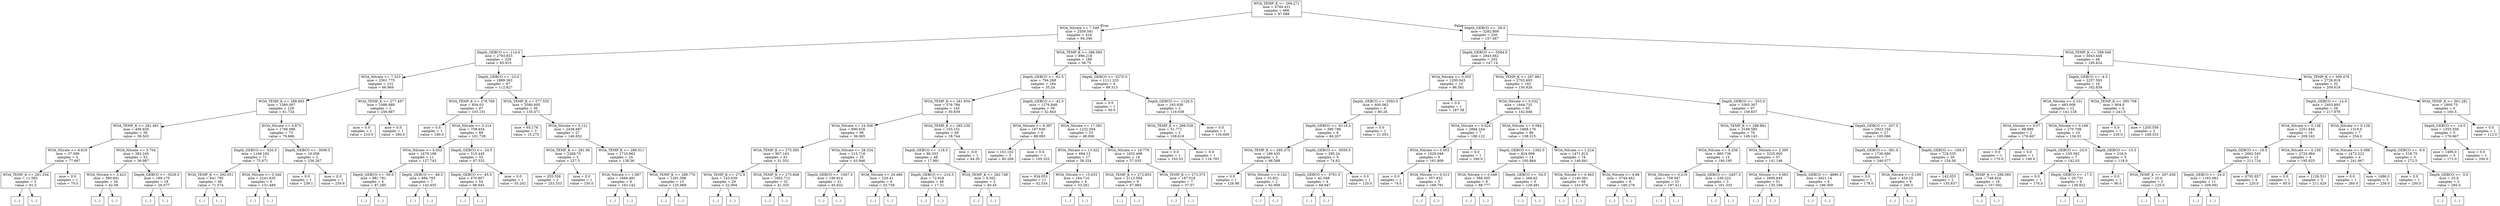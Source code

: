 digraph Tree {
node [shape=box] ;
0 [label="WOA_TEMP_K <= 294.271\nmse = 4789.431\nsamples = 666\nvalue = 97.088"] ;
1 [label="WOA_Nitrate <= 7.549\nmse = 2556.581\nsamples = 416\nvalue = 64.346"] ;
0 -> 1 [labeldistance=2.5, labelangle=45, headlabel="True"] ;
2 [label="Depth_GEBCO <= -114.0\nmse = 2793.833\nsamples = 228\nvalue = 85.915"] ;
1 -> 2 ;
3 [label="WOA_Nitrate <= 7.323\nmse = 2561.775\nsamples = 131\nvalue = 66.969"] ;
2 -> 3 ;
4 [label="WOA_TEMP_K <= 288.805\nmse = 1580.007\nsamples = 129\nvalue = 61.724"] ;
3 -> 4 ;
5 [label="WOA_TEMP_K <= 281.491\nmse = 456.926\nsamples = 56\nvalue = 39.503"] ;
4 -> 5 ;
6 [label="WOA_Nitrate <= 6.819\nmse = 37.099\nsamples = 4\nvalue = 77.667"] ;
5 -> 6 ;
7 [label="WOA_TEMP_K <= 281.254\nmse = 11.565\nsamples = 3\nvalue = 81.5"] ;
6 -> 7 ;
8 [label="(...)"] ;
7 -> 8 ;
11 [label="(...)"] ;
7 -> 11 ;
12 [label="mse = 0.0\nsamples = 1\nvalue = 70.0"] ;
6 -> 12 ;
13 [label="WOA_Nitrate <= 3.704\nmse = 382.245\nsamples = 52\nvalue = 36.987"] ;
5 -> 13 ;
14 [label="WOA_Nitrate <= 3.423\nmse = 390.841\nsamples = 34\nvalue = 42.09"] ;
13 -> 14 ;
15 [label="(...)"] ;
14 -> 15 ;
66 [label="(...)"] ;
14 -> 66 ;
71 [label="Depth_GEBCO <= -3529.0\nmse = 189.175\nsamples = 18\nvalue = 26.077"] ;
13 -> 71 ;
72 [label="(...)"] ;
71 -> 72 ;
77 [label="(...)"] ;
71 -> 77 ;
88 [label="WOA_Nitrate <= 4.875\nmse = 1766.086\nsamples = 73\nvalue = 79.686"] ;
4 -> 88 ;
89 [label="Depth_GEBCO <= -520.5\nmse = 1166.182\nsamples = 71\nvalue = 75.671"] ;
88 -> 89 ;
90 [label="WOA_TEMP_K <= 292.051\nmse = 841.795\nsamples = 66\nvalue = 71.574"] ;
89 -> 90 ;
91 [label="(...)"] ;
90 -> 91 ;
146 [label="(...)"] ;
90 -> 146 ;
201 [label="WOA_Nitrate <= 0.346\nmse = 2241.635\nsamples = 5\nvalue = 131.489"] ;
89 -> 201 ;
202 [label="(...)"] ;
201 -> 202 ;
205 [label="(...)"] ;
201 -> 205 ;
210 [label="Depth_GEBCO <= -3006.5\nmse = 16.056\nsamples = 2\nvalue = 236.267"] ;
88 -> 210 ;
211 [label="mse = 0.0\nsamples = 1\nvalue = 239.1"] ;
210 -> 211 ;
212 [label="mse = 0.0\nsamples = 1\nvalue = 230.6"] ;
210 -> 212 ;
213 [label="WOA_TEMP_K <= 277.497\nmse = 1088.889\nsamples = 2\nvalue = 256.667"] ;
3 -> 213 ;
214 [label="mse = 0.0\nsamples = 1\nvalue = 210.0"] ;
213 -> 214 ;
215 [label="mse = 0.0\nsamples = 1\nvalue = 280.0"] ;
213 -> 215 ;
216 [label="Depth_GEBCO <= -23.0\nmse = 1889.362\nsamples = 97\nvalue = 112.827"] ;
2 -> 216 ;
217 [label="WOA_TEMP_K <= 278.769\nmse = 854.03\nsamples = 67\nvalue = 103.151"] ;
216 -> 217 ;
218 [label="mse = 0.0\nsamples = 1\nvalue = 180.0"] ;
217 -> 218 ;
219 [label="WOA_Nitrate <= 0.214\nmse = 758.454\nsamples = 66\nvalue = 101.728"] ;
217 -> 219 ;
220 [label="WOA_Nitrate <= 0.052\nmse = 1479.198\nsamples = 11\nvalue = 127.743"] ;
219 -> 220 ;
221 [label="Depth_GEBCO <= -59.0\nmse = 881.781\nsamples = 4\nvalue = 87.285"] ;
220 -> 221 ;
222 [label="(...)"] ;
221 -> 222 ;
225 [label="(...)"] ;
221 -> 225 ;
226 [label="Depth_GEBCO <= -48.5\nmse = 884.793\nsamples = 7\nvalue = 142.455"] ;
220 -> 226 ;
227 [label="(...)"] ;
226 -> 227 ;
230 [label="(...)"] ;
226 -> 230 ;
235 [label="Depth_GEBCO <= -24.5\nmse = 515.445\nsamples = 55\nvalue = 97.532"] ;
219 -> 235 ;
236 [label="Depth_GEBCO <= -45.5\nmse = 470.907\nsamples = 54\nvalue = 98.943"] ;
235 -> 236 ;
237 [label="(...)"] ;
236 -> 237 ;
274 [label="(...)"] ;
236 -> 274 ;
325 [label="mse = 0.0\nsamples = 1\nvalue = 55.202"] ;
235 -> 325 ;
326 [label="WOA_TEMP_K <= 277.555\nmse = 3580.605\nsamples = 30\nvalue = 135.471"] ;
216 -> 326 ;
327 [label="mse = 65.176\nsamples = 3\nvalue = 15.275"] ;
326 -> 327 ;
328 [label="WOA_Nitrate <= 0.121\nmse = 2438.687\nsamples = 27\nvalue = 146.652"] ;
326 -> 328 ;
329 [label="WOA_TEMP_K <= 291.06\nmse = 2268.75\nsamples = 3\nvalue = 227.5"] ;
328 -> 329 ;
330 [label="mse = 355.556\nsamples = 2\nvalue = 253.333"] ;
329 -> 330 ;
331 [label="mse = 0.0\nsamples = 1\nvalue = 150.0"] ;
329 -> 331 ;
332 [label="WOA_TEMP_K <= 289.511\nmse = 1716.962\nsamples = 24\nvalue = 138.36"] ;
328 -> 332 ;
333 [label="WOA_Nitrate <= 1.067\nmse = 1666.481\nsamples = 9\nvalue = 163.142"] ;
332 -> 333 ;
334 [label="(...)"] ;
333 -> 334 ;
337 [label="(...)"] ;
333 -> 337 ;
350 [label="WOA_TEMP_K <= 289.776\nmse = 1281.596\nsamples = 15\nvalue = 125.969"] ;
332 -> 350 ;
351 [label="(...)"] ;
350 -> 351 ;
352 [label="(...)"] ;
350 -> 352 ;
377 [label="WOA_TEMP_K <= 286.095\nmse = 896.218\nsamples = 188\nvalue = 36.75"] ;
1 -> 377 ;
378 [label="Depth_GEBCO <= -61.5\nmse = 794.268\nsamples = 184\nvalue = 35.24"] ;
377 -> 378 ;
379 [label="WOA_TEMP_K <= 281.954\nmse = 576.784\nsamples = 145\nvalue = 30.839"] ;
378 -> 379 ;
380 [label="WOA_Nitrate <= 24.506\nmse = 690.916\nsamples = 96\nvalue = 36.065"] ;
379 -> 380 ;
381 [label="WOA_TEMP_K <= 275.585\nmse = 907.163\nsamples = 61\nvalue = 31.551"] ;
380 -> 381 ;
382 [label="WOA_TEMP_K <= 272.9\nmse = 143.039\nsamples = 29\nvalue = 22.994"] ;
381 -> 382 ;
383 [label="(...)"] ;
382 -> 383 ;
400 [label="(...)"] ;
382 -> 400 ;
439 [label="WOA_TEMP_K <= 275.848\nmse = 1602.712\nsamples = 32\nvalue = 41.355"] ;
381 -> 439 ;
440 [label="(...)"] ;
439 -> 440 ;
441 [label="(...)"] ;
439 -> 441 ;
498 [label="WOA_Nitrate <= 28.334\nmse = 215.718\nsamples = 35\nvalue = 43.946"] ;
380 -> 498 ;
499 [label="Depth_GEBCO <= -1947.5\nmse = 180.914\nsamples = 31\nvalue = 45.632"] ;
498 -> 499 ;
500 [label="(...)"] ;
499 -> 500 ;
519 [label="(...)"] ;
499 -> 519 ;
554 [label="WOA_Nitrate <= 29.486\nmse = 229.41\nsamples = 4\nvalue = 25.739"] ;
498 -> 554 ;
555 [label="(...)"] ;
554 -> 555 ;
560 [label="(...)"] ;
554 -> 560 ;
561 [label="WOA_TEMP_K <= 285.239\nmse = 103.151\nsamples = 49\nvalue = 18.744"] ;
379 -> 561 ;
562 [label="Depth_GEBCO <= -118.5\nmse = 86.333\nsamples = 48\nvalue = 17.991"] ;
561 -> 562 ;
563 [label="Depth_GEBCO <= -216.5\nmse = 72.918\nsamples = 46\nvalue = 17.31"] ;
562 -> 563 ;
564 [label="(...)"] ;
563 -> 564 ;
603 [label="(...)"] ;
563 -> 603 ;
616 [label="WOA_TEMP_K <= 282.748\nmse = 9.302\nsamples = 2\nvalue = 40.45"] ;
562 -> 616 ;
617 [label="(...)"] ;
616 -> 617 ;
618 [label="(...)"] ;
616 -> 618 ;
619 [label="mse = -0.0\nsamples = 1\nvalue = 44.35"] ;
561 -> 619 ;
620 [label="Depth_GEBCO <= -42.5\nmse = 1276.848\nsamples = 39\nvalue = 52.843"] ;
378 -> 620 ;
621 [label="WOA_Nitrate <= 8.387\nmse = 187.636\nsamples = 6\nvalue = 88.083"] ;
620 -> 621 ;
622 [label="mse = 161.102\nsamples = 5\nvalue = 85.209"] ;
621 -> 622 ;
623 [label="mse = 0.0\nsamples = 1\nvalue = 105.325"] ;
621 -> 623 ;
624 [label="WOA_Nitrate <= 17.381\nmse = 1232.504\nsamples = 33\nvalue = 48.006"] ;
620 -> 624 ;
625 [label="WOA_Nitrate <= 13.422\nmse = 694.13\nsamples = 17\nvalue = 39.324"] ;
624 -> 625 ;
626 [label="mse = 934.053\nsamples = 11\nvalue = 42.534"] ;
625 -> 626 ;
627 [label="WOA_Nitrate <= 15.633\nmse = 184.716\nsamples = 6\nvalue = 33.261"] ;
625 -> 627 ;
628 [label="(...)"] ;
627 -> 628 ;
629 [label="(...)"] ;
627 -> 629 ;
632 [label="WOA_Nitrate <= 19.779\nmse = 1632.498\nsamples = 16\nvalue = 57.035"] ;
624 -> 632 ;
633 [label="WOA_TEMP_K <= 272.853\nmse = 2112.564\nsamples = 9\nvalue = 67.985"] ;
632 -> 633 ;
634 [label="(...)"] ;
633 -> 634 ;
635 [label="(...)"] ;
633 -> 635 ;
636 [label="WOA_TEMP_K <= 273.375\nmse = 187.016\nsamples = 7\nvalue = 37.57"] ;
632 -> 636 ;
637 [label="(...)"] ;
636 -> 637 ;
646 [label="(...)"] ;
636 -> 646 ;
647 [label="Depth_GEBCO <= -5270.0\nmse = 1111.233\nsamples = 4\nvalue = 99.313"] ;
377 -> 647 ;
648 [label="mse = 0.0\nsamples = 1\nvalue = 50.0"] ;
647 -> 648 ;
649 [label="Depth_GEBCO <= -1126.5\nmse = 193.938\nsamples = 3\nvalue = 119.038"] ;
647 -> 649 ;
650 [label="WOA_TEMP_K <= 288.539\nmse = 51.771\nsamples = 2\nvalue = 108.618"] ;
649 -> 650 ;
651 [label="mse = 0.0\nsamples = 1\nvalue = 103.53"] ;
650 -> 651 ;
652 [label="mse = -0.0\nsamples = 1\nvalue = 118.793"] ;
650 -> 652 ;
653 [label="mse = 0.0\nsamples = 1\nvalue = 134.669"] ;
649 -> 653 ;
654 [label="Depth_GEBCO <= -26.0\nmse = 3282.809\nsamples = 250\nvalue = 157.487"] ;
0 -> 654 [labeldistance=2.5, labelangle=-45, headlabel="False"] ;
655 [label="Depth_GEBCO <= -5584.0\nmse = 2843.662\nsamples = 202\nvalue = 147.14"] ;
654 -> 655 ;
656 [label="WOA_Nitrate <= 0.355\nmse = 1200.043\nsamples = 10\nvalue = 86.561"] ;
655 -> 656 ;
657 [label="Depth_GEBCO <= -5593.0\nmse = 600.062\nsamples = 9\nvalue = 80.26"] ;
656 -> 657 ;
658 [label="Depth_GEBCO <= -6118.5\nmse = 390.786\nsamples = 8\nvalue = 84.207"] ;
657 -> 658 ;
659 [label="WOA_TEMP_K <= 295.375\nmse = 189.435\nsamples = 3\nvalue = 98.588"] ;
658 -> 659 ;
660 [label="mse = 0.0\nsamples = 1\nvalue = 126.98"] ;
659 -> 660 ;
661 [label="WOA_Nitrate <= 0.142\nmse = 33.851\nsamples = 2\nvalue = 92.909"] ;
659 -> 661 ;
662 [label="(...)"] ;
661 -> 662 ;
663 [label="(...)"] ;
661 -> 663 ;
664 [label="Depth_GEBCO <= -5659.5\nmse = 295.24\nsamples = 5\nvalue = 74.62"] ;
658 -> 664 ;
665 [label="Depth_GEBCO <= -5761.0\nmse = 42.548\nsamples = 4\nvalue = 68.947"] ;
664 -> 665 ;
666 [label="(...)"] ;
665 -> 666 ;
667 [label="(...)"] ;
665 -> 667 ;
668 [label="mse = 0.0\nsamples = 1\nvalue = 120.0"] ;
664 -> 668 ;
669 [label="mse = 0.0\nsamples = 1\nvalue = 21.053"] ;
657 -> 669 ;
670 [label="mse = 0.0\nsamples = 1\nvalue = 187.38"] ;
656 -> 670 ;
671 [label="WOA_TEMP_K <= 297.981\nmse = 2702.693\nsamples = 192\nvalue = 150.926"] ;
655 -> 671 ;
672 [label="WOA_Nitrate <= 0.032\nmse = 1944.732\nsamples = 95\nvalue = 142.646"] ;
671 -> 672 ;
673 [label="WOA_Nitrate <= 0.024\nmse = 2894.244\nsamples = 7\nvalue = 180.122"] ;
672 -> 673 ;
674 [label="WOA_Nitrate <= 0.003\nmse = 1029.048\nsamples = 6\nvalue = 161.809"] ;
673 -> 674 ;
675 [label="mse = 0.0\nsamples = 1\nvalue = 74.0"] ;
674 -> 675 ;
676 [label="WOA_Nitrate <= 0.013\nmse = 357.932\nsamples = 5\nvalue = 169.791"] ;
674 -> 676 ;
677 [label="(...)"] ;
676 -> 677 ;
682 [label="(...)"] ;
676 -> 682 ;
685 [label="mse = 0.0\nsamples = 1\nvalue = 290.0"] ;
673 -> 685 ;
686 [label="WOA_Nitrate <= 0.084\nmse = 1668.176\nsamples = 88\nvalue = 138.515"] ;
672 -> 686 ;
687 [label="Depth_GEBCO <= -1362.0\nmse = 824.996\nsamples = 14\nvalue = 100.864"] ;
686 -> 687 ;
688 [label="WOA_Nitrate <= 0.048\nmse = 588.305\nsamples = 9\nvalue = 88.777"] ;
687 -> 688 ;
689 [label="(...)"] ;
688 -> 689 ;
694 [label="(...)"] ;
688 -> 694 ;
705 [label="Depth_GEBCO <= -54.5\nmse = 268.82\nsamples = 5\nvalue = 128.491"] ;
687 -> 705 ;
706 [label="(...)"] ;
705 -> 706 ;
711 [label="(...)"] ;
705 -> 711 ;
712 [label="WOA_Nitrate <= 1.224\nmse = 1471.815\nsamples = 74\nvalue = 146.841"] ;
686 -> 712 ;
713 [label="WOA_Nitrate <= 0.463\nmse = 1140.561\nsamples = 68\nvalue = 143.674"] ;
712 -> 713 ;
714 [label="(...)"] ;
713 -> 714 ;
799 [label="(...)"] ;
713 -> 799 ;
820 [label="WOA_Nitrate <= 4.88\nmse = 3744.462\nsamples = 6\nvalue = 180.278"] ;
712 -> 820 ;
821 [label="(...)"] ;
820 -> 821 ;
830 [label="(...)"] ;
820 -> 830 ;
831 [label="Depth_GEBCO <= -553.0\nmse = 3365.307\nsamples = 97\nvalue = 159.837"] ;
671 -> 831 ;
832 [label="WOA_TEMP_K <= 298.891\nmse = 3168.585\nsamples = 70\nvalue = 149.143"] ;
831 -> 832 ;
833 [label="WOA_Nitrate <= 0.256\nmse = 860.736\nsamples = 13\nvalue = 190.195"] ;
832 -> 833 ;
834 [label="WOA_Nitrate <= 0.219\nmse = 758.047\nsamples = 10\nvalue = 197.411"] ;
833 -> 834 ;
835 [label="(...)"] ;
834 -> 835 ;
850 [label="(...)"] ;
834 -> 850 ;
851 [label="Depth_GEBCO <= -2407.5\nmse = 230.222\nsamples = 3\nvalue = 161.333"] ;
833 -> 851 ;
852 [label="(...)"] ;
851 -> 852 ;
855 [label="(...)"] ;
851 -> 855 ;
856 [label="WOA_Nitrate <= 2.395\nmse = 3225.905\nsamples = 57\nvalue = 141.146"] ;
832 -> 856 ;
857 [label="WOA_Nitrate <= 0.063\nmse = 2695.845\nsamples = 51\nvalue = 135.168"] ;
856 -> 857 ;
858 [label="(...)"] ;
857 -> 858 ;
883 [label="(...)"] ;
857 -> 883 ;
952 [label="Depth_GEBCO <= -4890.5\nmse = 4921.14\nsamples = 6\nvalue = 186.309"] ;
856 -> 952 ;
953 [label="(...)"] ;
952 -> 953 ;
956 [label="(...)"] ;
952 -> 956 ;
963 [label="Depth_GEBCO <= -207.5\nmse = 2923.104\nsamples = 27\nvalue = 185.066"] ;
831 -> 963 ;
964 [label="Depth_GEBCO <= -381.0\nmse = 1736.686\nsamples = 7\nvalue = 246.077"] ;
963 -> 964 ;
965 [label="mse = 0.0\nsamples = 1\nvalue = 178.0"] ;
964 -> 965 ;
966 [label="WOA_Nitrate <= 0.109\nmse = 450.25\nsamples = 6\nvalue = 266.5"] ;
964 -> 966 ;
967 [label="(...)"] ;
966 -> 967 ;
972 [label="(...)"] ;
966 -> 972 ;
975 [label="Depth_GEBCO <= -169.5\nmse = 724.535\nsamples = 20\nvalue = 154.56"] ;
963 -> 975 ;
976 [label="mse = 142.053\nsamples = 2\nvalue = 135.837"] ;
975 -> 976 ;
977 [label="WOA_TEMP_K <= 298.385\nmse = 748.824\nsamples = 18\nvalue = 157.002"] ;
975 -> 977 ;
978 [label="(...)"] ;
977 -> 978 ;
993 [label="(...)"] ;
977 -> 993 ;
1006 [label="WOA_TEMP_K <= 298.546\nmse = 3043.449\nsamples = 48\nvalue = 195.824"] ;
654 -> 1006 ;
1007 [label="Depth_GEBCO <= -4.5\nmse = 2257.593\nsamples = 16\nvalue = 162.839"] ;
1006 -> 1007 ;
1008 [label="WOA_Nitrate <= 0.101\nmse = 493.008\nsamples = 12\nvalue = 141.128"] ;
1007 -> 1008 ;
1009 [label="WOA_Nitrate <= 0.07\nmse = 88.889\nsamples = 2\nvalue = 176.667"] ;
1008 -> 1009 ;
1010 [label="mse = 0.0\nsamples = 1\nvalue = 170.0"] ;
1009 -> 1010 ;
1011 [label="mse = 0.0\nsamples = 1\nvalue = 190.0"] ;
1009 -> 1011 ;
1012 [label="WOA_Nitrate <= 0.166\nmse = 270.708\nsamples = 10\nvalue = 134.02"] ;
1008 -> 1012 ;
1013 [label="Depth_GEBCO <= -24.0\nmse = 105.582\nsamples = 7\nvalue = 142.03"] ;
1012 -> 1013 ;
1014 [label="mse = 0.0\nsamples = 1\nvalue = 170.0"] ;
1013 -> 1014 ;
1015 [label="Depth_GEBCO <= -17.5\nmse = 20.731\nsamples = 6\nvalue = 138.922"] ;
1013 -> 1015 ;
1016 [label="(...)"] ;
1015 -> 1016 ;
1019 [label="(...)"] ;
1015 -> 1019 ;
1022 [label="Depth_GEBCO <= -15.5\nmse = 216.0\nsamples = 3\nvalue = 118.0"] ;
1012 -> 1022 ;
1023 [label="mse = 0.0\nsamples = 1\nvalue = 90.0"] ;
1022 -> 1023 ;
1024 [label="WOA_TEMP_K <= 297.458\nmse = 25.0\nsamples = 2\nvalue = 125.0"] ;
1022 -> 1024 ;
1025 [label="(...)"] ;
1024 -> 1025 ;
1026 [label="(...)"] ;
1024 -> 1026 ;
1027 [label="WOA_TEMP_K <= 295.708\nmse = 804.0\nsamples = 4\nvalue = 241.0"] ;
1007 -> 1027 ;
1028 [label="mse = 0.0\nsamples = 1\nvalue = 230.0"] ;
1027 -> 1028 ;
1029 [label="mse = 1205.556\nsamples = 3\nvalue = 248.333"] ;
1027 -> 1029 ;
1030 [label="WOA_TEMP_K <= 300.478\nmse = 2726.818\nsamples = 32\nvalue = 209.618"] ;
1006 -> 1030 ;
1031 [label="Depth_GEBCO <= -14.0\nmse = 2403.893\nsamples = 26\nvalue = 217.979"] ;
1030 -> 1031 ;
1032 [label="WOA_Nitrate <= 0.138\nmse = 2251.644\nsamples = 19\nvalue = 208.243"] ;
1031 -> 1032 ;
1033 [label="Depth_GEBCO <= -19.5\nmse = 2062.545\nsamples = 15\nvalue = 211.724"] ;
1032 -> 1033 ;
1034 [label="Depth_GEBCO <= -24.0\nmse = 1165.083\nsamples = 11\nvalue = 209.091"] ;
1033 -> 1034 ;
1035 [label="(...)"] ;
1034 -> 1035 ;
1038 [label="(...)"] ;
1034 -> 1038 ;
1039 [label="mse = 4792.857\nsamples = 4\nvalue = 220.0"] ;
1033 -> 1039 ;
1040 [label="WOA_Nitrate <= 0.159\nmse = 2733.984\nsamples = 4\nvalue = 195.625"] ;
1032 -> 1040 ;
1041 [label="mse = 0.0\nsamples = 1\nvalue = 85.0"] ;
1040 -> 1041 ;
1042 [label="mse = 1126.531\nsamples = 3\nvalue = 211.429"] ;
1040 -> 1042 ;
1043 [label="WOA_Nitrate <= 0.138\nmse = 1319.0\nsamples = 7\nvalue = 254.0"] ;
1031 -> 1043 ;
1044 [label="WOA_Nitrate <= 0.088\nmse = 1472.222\nsamples = 4\nvalue = 241.667"] ;
1043 -> 1044 ;
1045 [label="mse = 0.0\nsamples = 1\nvalue = 260.0"] ;
1044 -> 1045 ;
1046 [label="mse = 1686.0\nsamples = 3\nvalue = 238.0"] ;
1044 -> 1046 ;
1047 [label="Depth_GEBCO <= -9.0\nmse = 518.75\nsamples = 3\nvalue = 272.5"] ;
1043 -> 1047 ;
1048 [label="mse = 0.0\nsamples = 1\nvalue = 250.0"] ;
1047 -> 1048 ;
1049 [label="Depth_GEBCO <= -5.0\nmse = 25.0\nsamples = 2\nvalue = 295.0"] ;
1047 -> 1049 ;
1050 [label="(...)"] ;
1049 -> 1050 ;
1051 [label="(...)"] ;
1049 -> 1051 ;
1052 [label="WOA_TEMP_K <= 301.281\nmse = 1800.75\nsamples = 6\nvalue = 160.5"] ;
1030 -> 1052 ;
1053 [label="Depth_GEBCO <= -14.5\nmse = 1355.556\nsamples = 5\nvalue = 176.667"] ;
1052 -> 1053 ;
1054 [label="mse = 1496.0\nsamples = 4\nvalue = 172.0"] ;
1053 -> 1054 ;
1055 [label="mse = 0.0\nsamples = 1\nvalue = 200.0"] ;
1053 -> 1055 ;
1056 [label="mse = 0.0\nsamples = 1\nvalue = 112.0"] ;
1052 -> 1056 ;
}